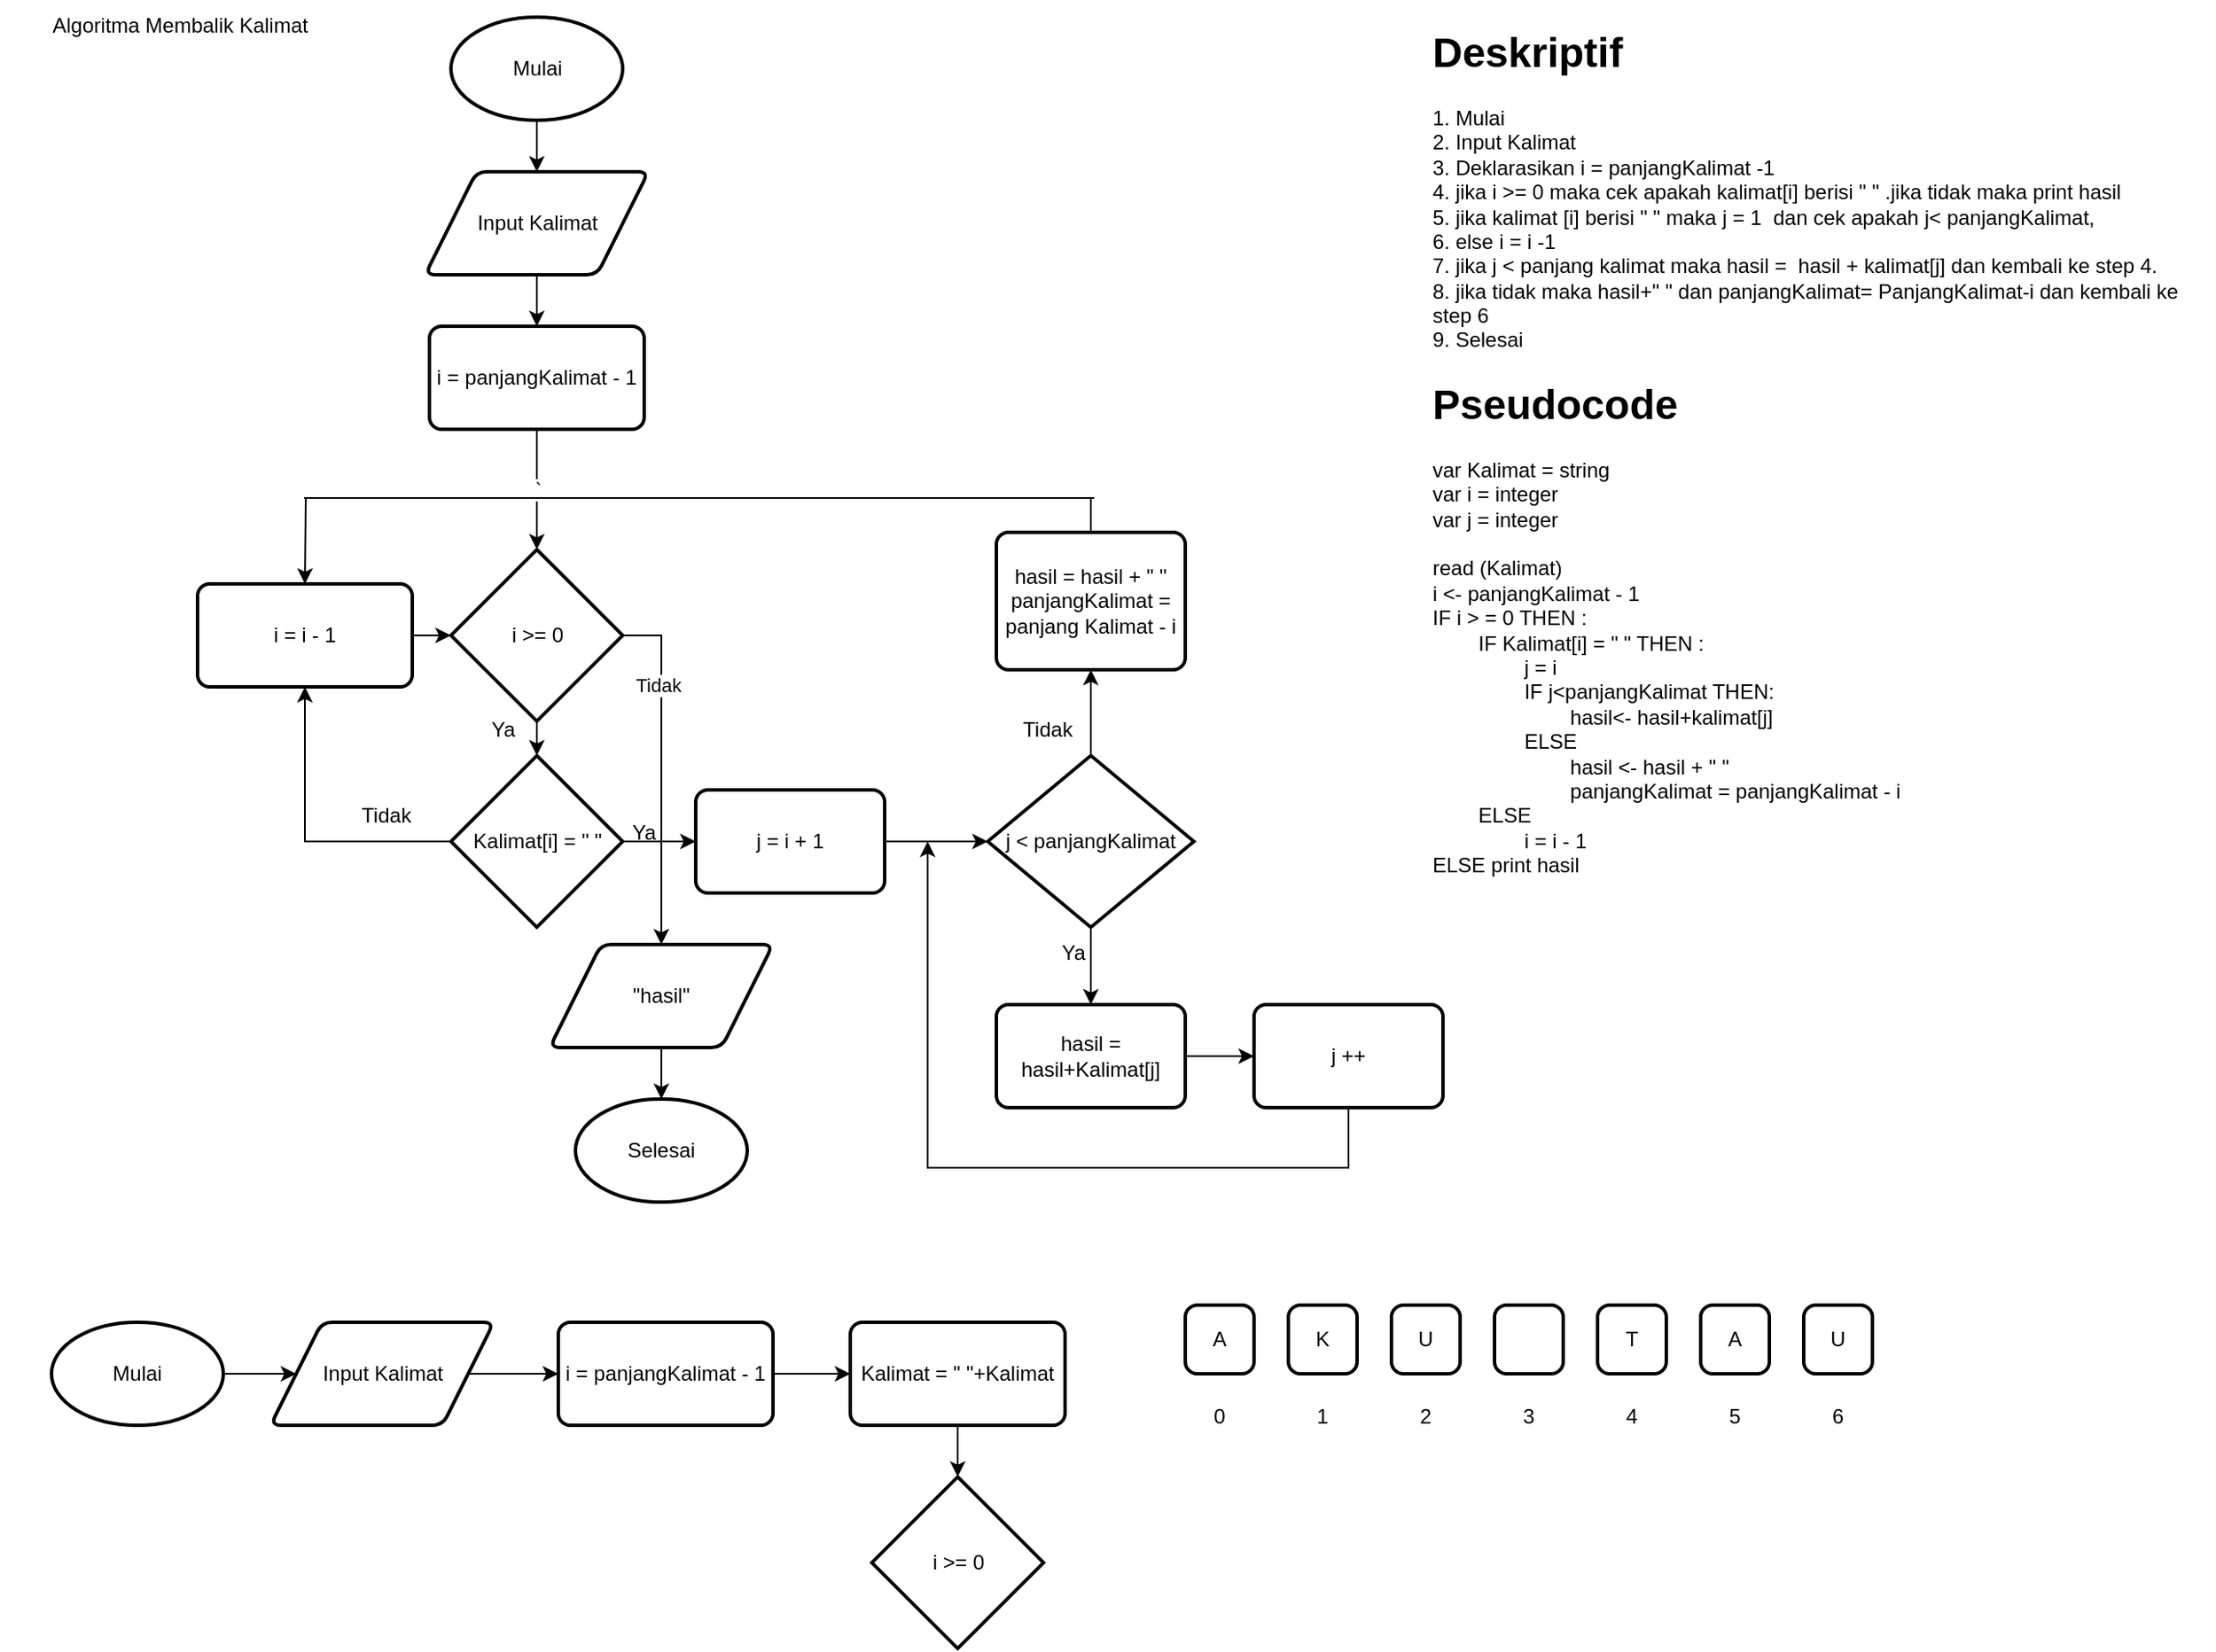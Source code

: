 <mxfile version="16.2.4" type="google"><diagram id="vsF8k1Mw8mbujyUA6mct" name="Page-1"><mxGraphModel dx="1038" dy="571" grid="1" gridSize="10" guides="1" tooltips="1" connect="1" arrows="1" fold="1" page="1" pageScale="1" pageWidth="827" pageHeight="1169" math="0" shadow="0"><root><mxCell id="0"/><mxCell id="1" parent="0"/><mxCell id="2I9zfeDGD0PEoXJ92yNx-1" value="Algoritma Membalik Kalimat" style="text;html=1;strokeColor=none;fillColor=none;align=center;verticalAlign=middle;whiteSpace=wrap;rounded=0;" parent="1" vertex="1"><mxGeometry width="210" height="30" as="geometry"/></mxCell><mxCell id="2I9zfeDGD0PEoXJ92yNx-11" value="`" style="edgeStyle=orthogonalEdgeStyle;rounded=0;orthogonalLoop=1;jettySize=auto;html=1;" parent="1" source="2I9zfeDGD0PEoXJ92yNx-4" target="2I9zfeDGD0PEoXJ92yNx-9" edge="1"><mxGeometry relative="1" as="geometry"/></mxCell><mxCell id="2I9zfeDGD0PEoXJ92yNx-4" value="i = panjangKalimat - 1" style="rounded=1;whiteSpace=wrap;html=1;absoluteArcSize=1;arcSize=14;strokeWidth=2;" parent="1" vertex="1"><mxGeometry x="250" y="190" width="125" height="60" as="geometry"/></mxCell><mxCell id="2I9zfeDGD0PEoXJ92yNx-7" value="" style="edgeStyle=orthogonalEdgeStyle;rounded=0;orthogonalLoop=1;jettySize=auto;html=1;" parent="1" source="2I9zfeDGD0PEoXJ92yNx-5" target="2I9zfeDGD0PEoXJ92yNx-6" edge="1"><mxGeometry relative="1" as="geometry"/></mxCell><mxCell id="2I9zfeDGD0PEoXJ92yNx-5" value="Mulai" style="strokeWidth=2;html=1;shape=mxgraph.flowchart.start_1;whiteSpace=wrap;" parent="1" vertex="1"><mxGeometry x="262.5" y="10" width="100" height="60" as="geometry"/></mxCell><mxCell id="2I9zfeDGD0PEoXJ92yNx-8" value="" style="edgeStyle=orthogonalEdgeStyle;rounded=0;orthogonalLoop=1;jettySize=auto;html=1;" parent="1" source="2I9zfeDGD0PEoXJ92yNx-6" target="2I9zfeDGD0PEoXJ92yNx-4" edge="1"><mxGeometry relative="1" as="geometry"/></mxCell><mxCell id="2I9zfeDGD0PEoXJ92yNx-6" value="Input Kalimat" style="shape=parallelogram;html=1;strokeWidth=2;perimeter=parallelogramPerimeter;whiteSpace=wrap;rounded=1;arcSize=12;size=0.23;" parent="1" vertex="1"><mxGeometry x="247.5" y="100" width="130" height="60" as="geometry"/></mxCell><mxCell id="2I9zfeDGD0PEoXJ92yNx-14" value="" style="edgeStyle=orthogonalEdgeStyle;rounded=0;orthogonalLoop=1;jettySize=auto;html=1;" parent="1" source="2I9zfeDGD0PEoXJ92yNx-9" target="2I9zfeDGD0PEoXJ92yNx-13" edge="1"><mxGeometry relative="1" as="geometry"/></mxCell><mxCell id="2I9zfeDGD0PEoXJ92yNx-9" value="i &amp;gt;= 0" style="strokeWidth=2;html=1;shape=mxgraph.flowchart.decision;whiteSpace=wrap;" parent="1" vertex="1"><mxGeometry x="262.5" y="320" width="100" height="100" as="geometry"/></mxCell><mxCell id="2I9zfeDGD0PEoXJ92yNx-12" value="" style="edgeStyle=orthogonalEdgeStyle;rounded=0;orthogonalLoop=1;jettySize=auto;html=1;" parent="1" source="2I9zfeDGD0PEoXJ92yNx-10" target="2I9zfeDGD0PEoXJ92yNx-9" edge="1"><mxGeometry relative="1" as="geometry"/></mxCell><mxCell id="2I9zfeDGD0PEoXJ92yNx-10" value="i = i - 1" style="rounded=1;whiteSpace=wrap;html=1;absoluteArcSize=1;arcSize=14;strokeWidth=2;" parent="1" vertex="1"><mxGeometry x="115" y="340" width="125" height="60" as="geometry"/></mxCell><mxCell id="2I9zfeDGD0PEoXJ92yNx-15" style="edgeStyle=orthogonalEdgeStyle;rounded=0;orthogonalLoop=1;jettySize=auto;html=1;entryX=0.5;entryY=1;entryDx=0;entryDy=0;" parent="1" source="2I9zfeDGD0PEoXJ92yNx-13" target="2I9zfeDGD0PEoXJ92yNx-10" edge="1"><mxGeometry relative="1" as="geometry"/></mxCell><mxCell id="2I9zfeDGD0PEoXJ92yNx-19" value="" style="edgeStyle=orthogonalEdgeStyle;rounded=0;orthogonalLoop=1;jettySize=auto;html=1;" parent="1" source="2I9zfeDGD0PEoXJ92yNx-13" target="2I9zfeDGD0PEoXJ92yNx-18" edge="1"><mxGeometry relative="1" as="geometry"/></mxCell><mxCell id="2I9zfeDGD0PEoXJ92yNx-13" value="Kalimat[i] = &quot; &quot;" style="strokeWidth=2;html=1;shape=mxgraph.flowchart.decision;whiteSpace=wrap;" parent="1" vertex="1"><mxGeometry x="262.5" y="440" width="100" height="100" as="geometry"/></mxCell><mxCell id="2I9zfeDGD0PEoXJ92yNx-16" value="Tidak" style="text;html=1;strokeColor=none;fillColor=none;align=center;verticalAlign=middle;whiteSpace=wrap;rounded=0;" parent="1" vertex="1"><mxGeometry x="195" y="460" width="60" height="30" as="geometry"/></mxCell><mxCell id="2I9zfeDGD0PEoXJ92yNx-17" value="Ya" style="text;html=1;strokeColor=none;fillColor=none;align=center;verticalAlign=middle;whiteSpace=wrap;rounded=0;" parent="1" vertex="1"><mxGeometry x="262.5" y="410" width="60" height="30" as="geometry"/></mxCell><mxCell id="2I9zfeDGD0PEoXJ92yNx-24" value="" style="edgeStyle=orthogonalEdgeStyle;rounded=0;orthogonalLoop=1;jettySize=auto;html=1;" parent="1" source="2I9zfeDGD0PEoXJ92yNx-18" target="2I9zfeDGD0PEoXJ92yNx-23" edge="1"><mxGeometry relative="1" as="geometry"/></mxCell><mxCell id="2I9zfeDGD0PEoXJ92yNx-18" value="j = i + 1" style="rounded=1;whiteSpace=wrap;html=1;absoluteArcSize=1;arcSize=14;strokeWidth=2;" parent="1" vertex="1"><mxGeometry x="405" y="460" width="110" height="60" as="geometry"/></mxCell><mxCell id="PYEA6rHJpI1nCF33wbRB-3" value="" style="edgeStyle=orthogonalEdgeStyle;rounded=0;orthogonalLoop=1;jettySize=auto;html=1;" parent="1" source="2I9zfeDGD0PEoXJ92yNx-21" target="PYEA6rHJpI1nCF33wbRB-1" edge="1"><mxGeometry relative="1" as="geometry"/></mxCell><mxCell id="2I9zfeDGD0PEoXJ92yNx-21" value="hasil = hasil+Kalimat[j]" style="rounded=1;whiteSpace=wrap;html=1;absoluteArcSize=1;arcSize=14;strokeWidth=2;" parent="1" vertex="1"><mxGeometry x="580" y="585" width="110" height="60" as="geometry"/></mxCell><mxCell id="2I9zfeDGD0PEoXJ92yNx-25" value="" style="edgeStyle=orthogonalEdgeStyle;rounded=0;orthogonalLoop=1;jettySize=auto;html=1;" parent="1" source="2I9zfeDGD0PEoXJ92yNx-23" target="2I9zfeDGD0PEoXJ92yNx-21" edge="1"><mxGeometry relative="1" as="geometry"/></mxCell><mxCell id="2I9zfeDGD0PEoXJ92yNx-34" value="" style="edgeStyle=orthogonalEdgeStyle;rounded=0;orthogonalLoop=1;jettySize=auto;html=1;" parent="1" source="2I9zfeDGD0PEoXJ92yNx-23" target="2I9zfeDGD0PEoXJ92yNx-33" edge="1"><mxGeometry relative="1" as="geometry"/></mxCell><mxCell id="2I9zfeDGD0PEoXJ92yNx-23" value="j &amp;lt; panjangKalimat" style="strokeWidth=2;html=1;shape=mxgraph.flowchart.decision;whiteSpace=wrap;" parent="1" vertex="1"><mxGeometry x="575" y="440" width="120" height="100" as="geometry"/></mxCell><mxCell id="2I9zfeDGD0PEoXJ92yNx-27" value="Ya" style="text;html=1;strokeColor=none;fillColor=none;align=center;verticalAlign=middle;whiteSpace=wrap;rounded=0;" parent="1" vertex="1"><mxGeometry x="595" y="540" width="60" height="30" as="geometry"/></mxCell><mxCell id="2I9zfeDGD0PEoXJ92yNx-29" value="" style="endArrow=none;html=1;rounded=0;" parent="1" edge="1"><mxGeometry width="50" height="50" relative="1" as="geometry"><mxPoint x="177" y="290" as="sourcePoint"/><mxPoint x="637" y="290" as="targetPoint"/></mxGeometry></mxCell><mxCell id="2I9zfeDGD0PEoXJ92yNx-30" value="" style="endArrow=classic;html=1;rounded=0;entryX=0.5;entryY=0;entryDx=0;entryDy=0;" parent="1" target="2I9zfeDGD0PEoXJ92yNx-10" edge="1"><mxGeometry width="50" height="50" relative="1" as="geometry"><mxPoint x="178" y="290" as="sourcePoint"/><mxPoint x="375" y="330" as="targetPoint"/></mxGeometry></mxCell><mxCell id="2I9zfeDGD0PEoXJ92yNx-32" value="Tidak" style="text;html=1;strokeColor=none;fillColor=none;align=center;verticalAlign=middle;whiteSpace=wrap;rounded=0;" parent="1" vertex="1"><mxGeometry x="580" y="410" width="60" height="30" as="geometry"/></mxCell><mxCell id="2I9zfeDGD0PEoXJ92yNx-33" value="hasil = hasil + &quot; &quot;&lt;br&gt;panjangKalimat = panjang Kalimat - i" style="rounded=1;whiteSpace=wrap;html=1;absoluteArcSize=1;arcSize=14;strokeWidth=2;" parent="1" vertex="1"><mxGeometry x="580" y="310" width="110" height="80" as="geometry"/></mxCell><mxCell id="2I9zfeDGD0PEoXJ92yNx-35" value="" style="endArrow=none;html=1;rounded=0;" parent="1" source="2I9zfeDGD0PEoXJ92yNx-33" edge="1"><mxGeometry width="50" height="50" relative="1" as="geometry"><mxPoint x="325" y="470" as="sourcePoint"/><mxPoint x="635" y="290" as="targetPoint"/></mxGeometry></mxCell><mxCell id="2I9zfeDGD0PEoXJ92yNx-44" value="" style="edgeStyle=orthogonalEdgeStyle;rounded=0;orthogonalLoop=1;jettySize=auto;html=1;" parent="1" source="2I9zfeDGD0PEoXJ92yNx-40" target="2I9zfeDGD0PEoXJ92yNx-43" edge="1"><mxGeometry relative="1" as="geometry"/></mxCell><mxCell id="2I9zfeDGD0PEoXJ92yNx-40" value="&quot;hasil&quot;" style="shape=parallelogram;html=1;strokeWidth=2;perimeter=parallelogramPerimeter;whiteSpace=wrap;rounded=1;arcSize=12;size=0.23;" parent="1" vertex="1"><mxGeometry x="320" y="550" width="130" height="60" as="geometry"/></mxCell><mxCell id="2I9zfeDGD0PEoXJ92yNx-41" value="" style="endArrow=classic;html=1;rounded=0;exitX=1;exitY=0.5;exitDx=0;exitDy=0;exitPerimeter=0;entryX=0.5;entryY=0;entryDx=0;entryDy=0;" parent="1" source="2I9zfeDGD0PEoXJ92yNx-9" target="2I9zfeDGD0PEoXJ92yNx-40" edge="1"><mxGeometry width="50" height="50" relative="1" as="geometry"><mxPoint x="385" y="390" as="sourcePoint"/><mxPoint x="375" y="540" as="targetPoint"/><Array as="points"><mxPoint x="385" y="370"/></Array></mxGeometry></mxCell><mxCell id="2I9zfeDGD0PEoXJ92yNx-42" value="Tidak" style="edgeLabel;html=1;align=center;verticalAlign=middle;resizable=0;points=[];" parent="2I9zfeDGD0PEoXJ92yNx-41" vertex="1" connectable="0"><mxGeometry x="-0.496" y="-2" relative="1" as="geometry"><mxPoint as="offset"/></mxGeometry></mxCell><mxCell id="2I9zfeDGD0PEoXJ92yNx-43" value="Selesai" style="strokeWidth=2;html=1;shape=mxgraph.flowchart.start_1;whiteSpace=wrap;" parent="1" vertex="1"><mxGeometry x="335" y="640" width="100" height="60" as="geometry"/></mxCell><mxCell id="2I9zfeDGD0PEoXJ92yNx-45" value="&lt;h1&gt;Deskriptif&lt;/h1&gt;&lt;div&gt;1. Mulai&lt;/div&gt;&lt;div&gt;2. Input Kalimat&lt;/div&gt;&lt;div&gt;3. Deklarasikan i = panjangKalimat -1&lt;/div&gt;&lt;div&gt;4. jika i &amp;gt;= 0 maka cek apakah kalimat[i] berisi &quot; &quot; .jika tidak maka print hasil&amp;nbsp;&lt;/div&gt;&lt;div&gt;5. jika kalimat [i] berisi &quot; &quot; maka j = 1&amp;nbsp; dan cek apakah j&amp;lt; panjangKalimat,&amp;nbsp;&lt;/div&gt;&lt;div&gt;6. else i = i -1&amp;nbsp;&lt;/div&gt;&lt;div&gt;7. jika j &amp;lt; panjang kalimat maka hasil =&amp;nbsp; hasil + kalimat[j] dan kembali ke step 4.&amp;nbsp;&lt;/div&gt;&lt;div&gt;8. jika tidak maka hasil+&quot; &quot; dan panjangKalimat= PanjangKalimat-i dan kembali ke step 6&lt;/div&gt;&lt;div&gt;9. Selesai&lt;/div&gt;&lt;div&gt;&lt;h1&gt;Pseudocode&lt;/h1&gt;&lt;/div&gt;&lt;div&gt;var Kalimat = string&lt;/div&gt;&lt;div&gt;var i = integer&lt;/div&gt;&lt;div&gt;var j = integer&lt;/div&gt;&lt;div&gt;&lt;br&gt;&lt;/div&gt;&lt;div&gt;read (Kalimat)&lt;/div&gt;&lt;div&gt;i &amp;lt;- panjangKalimat - 1&lt;/div&gt;&lt;div&gt;IF i &amp;gt; = 0 THEN :&lt;/div&gt;&lt;div&gt;&lt;span style=&quot;white-space: pre&quot;&gt;&#9;&lt;/span&gt;IF Kalimat[i] = &quot; &quot; THEN :&lt;br&gt;&lt;/div&gt;&lt;div&gt;&lt;span style=&quot;white-space: pre&quot;&gt;&#9;&lt;/span&gt;&lt;span style=&quot;white-space: pre&quot;&gt;&#9;&lt;/span&gt;j = i&lt;br&gt;&lt;/div&gt;&lt;div&gt;&lt;span style=&quot;white-space: pre&quot;&gt;&#9;&lt;/span&gt;&lt;span style=&quot;white-space: pre&quot;&gt;&#9;&lt;/span&gt;IF j&amp;lt;panjangKalimat THEN:&lt;br&gt;&lt;/div&gt;&lt;div&gt;&lt;span style=&quot;white-space: pre&quot;&gt;&#9;&lt;/span&gt;&lt;span style=&quot;white-space: pre&quot;&gt;&#9;&lt;/span&gt;&lt;span style=&quot;white-space: pre&quot;&gt;&#9;&lt;/span&gt;hasil&amp;lt;- hasil+kalimat[j]&lt;/div&gt;&lt;div&gt;&lt;span style=&quot;white-space: pre&quot;&gt;&#9;&lt;span style=&quot;white-space: pre&quot;&gt;&#9;&lt;/span&gt;E&lt;/span&gt;LSE&amp;nbsp;&lt;br&gt;&lt;/div&gt;&lt;div&gt;&lt;span style=&quot;white-space: pre&quot;&gt;&#9;&lt;/span&gt;&lt;span style=&quot;white-space: pre&quot;&gt;&#9;&lt;/span&gt;&lt;span style=&quot;white-space: pre&quot;&gt;&#9;&lt;/span&gt;hasil &amp;lt;- hasil + &quot; &quot;&lt;br&gt;&lt;/div&gt;&lt;div&gt;&lt;span style=&quot;white-space: pre&quot;&gt;&#9;&lt;/span&gt;&lt;span style=&quot;white-space: pre&quot;&gt;&#9;&lt;/span&gt;&lt;span style=&quot;white-space: pre&quot;&gt;&#9;&lt;/span&gt;panjangKalimat = panjangKalimat - i&lt;br&gt;&lt;/div&gt;&lt;div&gt;&lt;span style=&quot;white-space: pre&quot;&gt;&#9;&lt;/span&gt;ELSE&amp;nbsp;&lt;br&gt;&lt;/div&gt;&lt;div&gt;&lt;span style=&quot;white-space: pre&quot;&gt;&#9;&lt;/span&gt;&lt;span style=&quot;white-space: pre&quot;&gt;&#9;&lt;/span&gt;i = i - 1&lt;br&gt;&lt;/div&gt;&lt;div&gt;ELSE print hasil&lt;/div&gt;" style="text;html=1;strokeColor=none;fillColor=none;spacing=5;spacingTop=-20;whiteSpace=wrap;overflow=hidden;rounded=0;" parent="1" vertex="1"><mxGeometry x="829" y="11" width="460" height="569" as="geometry"/></mxCell><mxCell id="2I9zfeDGD0PEoXJ92yNx-47" value="Ya" style="text;html=1;strokeColor=none;fillColor=none;align=center;verticalAlign=middle;whiteSpace=wrap;rounded=0;" parent="1" vertex="1"><mxGeometry x="345" y="470" width="60" height="30" as="geometry"/></mxCell><mxCell id="PYEA6rHJpI1nCF33wbRB-4" style="edgeStyle=orthogonalEdgeStyle;rounded=0;orthogonalLoop=1;jettySize=auto;html=1;" parent="1" source="PYEA6rHJpI1nCF33wbRB-1" edge="1"><mxGeometry relative="1" as="geometry"><mxPoint x="540" y="490" as="targetPoint"/><Array as="points"><mxPoint x="785" y="680"/><mxPoint x="540" y="680"/></Array></mxGeometry></mxCell><mxCell id="PYEA6rHJpI1nCF33wbRB-1" value="j ++" style="rounded=1;whiteSpace=wrap;html=1;absoluteArcSize=1;arcSize=14;strokeWidth=2;" parent="1" vertex="1"><mxGeometry x="730" y="585" width="110" height="60" as="geometry"/></mxCell><mxCell id="4QuClOJkeGxPZzJ-T9_p-42" value="" style="edgeStyle=orthogonalEdgeStyle;rounded=0;orthogonalLoop=1;jettySize=auto;html=1;" edge="1" parent="1" source="4QuClOJkeGxPZzJ-T9_p-4" target="4QuClOJkeGxPZzJ-T9_p-40"><mxGeometry relative="1" as="geometry"/></mxCell><mxCell id="4QuClOJkeGxPZzJ-T9_p-4" value="i = panjangKalimat - 1" style="rounded=1;whiteSpace=wrap;html=1;absoluteArcSize=1;arcSize=14;strokeWidth=2;" vertex="1" parent="1"><mxGeometry x="325" y="770" width="125" height="60" as="geometry"/></mxCell><mxCell id="4QuClOJkeGxPZzJ-T9_p-39" value="" style="edgeStyle=orthogonalEdgeStyle;rounded=0;orthogonalLoop=1;jettySize=auto;html=1;" edge="1" parent="1" source="4QuClOJkeGxPZzJ-T9_p-7" target="4QuClOJkeGxPZzJ-T9_p-4"><mxGeometry relative="1" as="geometry"/></mxCell><mxCell id="4QuClOJkeGxPZzJ-T9_p-7" value="Input Kalimat" style="shape=parallelogram;html=1;strokeWidth=2;perimeter=parallelogramPerimeter;whiteSpace=wrap;rounded=1;arcSize=12;size=0.23;" vertex="1" parent="1"><mxGeometry x="157.5" y="770" width="130" height="60" as="geometry"/></mxCell><mxCell id="4QuClOJkeGxPZzJ-T9_p-38" value="" style="edgeStyle=orthogonalEdgeStyle;rounded=0;orthogonalLoop=1;jettySize=auto;html=1;" edge="1" parent="1" source="4QuClOJkeGxPZzJ-T9_p-37" target="4QuClOJkeGxPZzJ-T9_p-7"><mxGeometry relative="1" as="geometry"/></mxCell><mxCell id="4QuClOJkeGxPZzJ-T9_p-37" value="Mulai" style="strokeWidth=2;html=1;shape=mxgraph.flowchart.start_1;whiteSpace=wrap;" vertex="1" parent="1"><mxGeometry x="30" y="770" width="100" height="60" as="geometry"/></mxCell><mxCell id="4QuClOJkeGxPZzJ-T9_p-44" value="" style="edgeStyle=orthogonalEdgeStyle;rounded=0;orthogonalLoop=1;jettySize=auto;html=1;" edge="1" parent="1" source="4QuClOJkeGxPZzJ-T9_p-40" target="4QuClOJkeGxPZzJ-T9_p-43"><mxGeometry relative="1" as="geometry"/></mxCell><mxCell id="4QuClOJkeGxPZzJ-T9_p-40" value="Kalimat = &quot; &quot;+Kalimat" style="rounded=1;whiteSpace=wrap;html=1;absoluteArcSize=1;arcSize=14;strokeWidth=2;" vertex="1" parent="1"><mxGeometry x="495" y="770" width="125" height="60" as="geometry"/></mxCell><mxCell id="4QuClOJkeGxPZzJ-T9_p-43" value="i &amp;gt;= 0" style="strokeWidth=2;html=1;shape=mxgraph.flowchart.decision;whiteSpace=wrap;" vertex="1" parent="1"><mxGeometry x="507.5" y="860" width="100" height="100" as="geometry"/></mxCell><mxCell id="4QuClOJkeGxPZzJ-T9_p-46" value="A" style="rounded=1;whiteSpace=wrap;html=1;absoluteArcSize=1;arcSize=14;strokeWidth=2;" vertex="1" parent="1"><mxGeometry x="690" y="760" width="40" height="40" as="geometry"/></mxCell><mxCell id="4QuClOJkeGxPZzJ-T9_p-47" value="K" style="rounded=1;whiteSpace=wrap;html=1;absoluteArcSize=1;arcSize=14;strokeWidth=2;" vertex="1" parent="1"><mxGeometry x="750" y="760" width="40" height="40" as="geometry"/></mxCell><mxCell id="4QuClOJkeGxPZzJ-T9_p-48" value="U" style="rounded=1;whiteSpace=wrap;html=1;absoluteArcSize=1;arcSize=14;strokeWidth=2;" vertex="1" parent="1"><mxGeometry x="810" y="760" width="40" height="40" as="geometry"/></mxCell><mxCell id="4QuClOJkeGxPZzJ-T9_p-50" value="" style="rounded=1;whiteSpace=wrap;html=1;absoluteArcSize=1;arcSize=14;strokeWidth=2;" vertex="1" parent="1"><mxGeometry x="870" y="760" width="40" height="40" as="geometry"/></mxCell><mxCell id="4QuClOJkeGxPZzJ-T9_p-51" value="T" style="rounded=1;whiteSpace=wrap;html=1;absoluteArcSize=1;arcSize=14;strokeWidth=2;" vertex="1" parent="1"><mxGeometry x="930" y="760" width="40" height="40" as="geometry"/></mxCell><mxCell id="4QuClOJkeGxPZzJ-T9_p-52" value="A" style="rounded=1;whiteSpace=wrap;html=1;absoluteArcSize=1;arcSize=14;strokeWidth=2;" vertex="1" parent="1"><mxGeometry x="990" y="760" width="40" height="40" as="geometry"/></mxCell><mxCell id="4QuClOJkeGxPZzJ-T9_p-53" value="U" style="rounded=1;whiteSpace=wrap;html=1;absoluteArcSize=1;arcSize=14;strokeWidth=2;" vertex="1" parent="1"><mxGeometry x="1050" y="760" width="40" height="40" as="geometry"/></mxCell><mxCell id="4QuClOJkeGxPZzJ-T9_p-54" value="0" style="text;html=1;strokeColor=none;fillColor=none;align=center;verticalAlign=middle;whiteSpace=wrap;rounded=0;" vertex="1" parent="1"><mxGeometry x="680" y="810" width="60" height="30" as="geometry"/></mxCell><mxCell id="4QuClOJkeGxPZzJ-T9_p-56" value="1" style="text;html=1;strokeColor=none;fillColor=none;align=center;verticalAlign=middle;whiteSpace=wrap;rounded=0;" vertex="1" parent="1"><mxGeometry x="740" y="810" width="60" height="30" as="geometry"/></mxCell><mxCell id="4QuClOJkeGxPZzJ-T9_p-57" value="2&lt;span style=&quot;color: rgba(0 , 0 , 0 , 0) ; font-family: monospace ; font-size: 0px&quot;&gt;%3CmxGraphModel%3E%3Croot%3E%3CmxCell%20id%3D%220%22%2F%3E%3CmxCell%20id%3D%221%22%20parent%3D%220%22%2F%3E%3CmxCell%20id%3D%222%22%20value%3D%221%22%20style%3D%22text%3Bhtml%3D1%3BstrokeColor%3Dnone%3BfillColor%3Dnone%3Balign%3Dcenter%3BverticalAlign%3Dmiddle%3BwhiteSpace%3Dwrap%3Brounded%3D0%3B%22%20vertex%3D%221%22%20parent%3D%221%22%3E%3CmxGeometry%20x%3D%22680%22%20y%3D%22810%22%20width%3D%2260%22%20height%3D%2230%22%20as%3D%22geometry%22%2F%3E%3C%2FmxCell%3E%3C%2Froot%3E%3C%2FmxGraphModel%3E&lt;/span&gt;" style="text;html=1;strokeColor=none;fillColor=none;align=center;verticalAlign=middle;whiteSpace=wrap;rounded=0;" vertex="1" parent="1"><mxGeometry x="800" y="810" width="60" height="30" as="geometry"/></mxCell><mxCell id="4QuClOJkeGxPZzJ-T9_p-58" value="3" style="text;html=1;strokeColor=none;fillColor=none;align=center;verticalAlign=middle;whiteSpace=wrap;rounded=0;" vertex="1" parent="1"><mxGeometry x="860" y="810" width="60" height="30" as="geometry"/></mxCell><mxCell id="4QuClOJkeGxPZzJ-T9_p-59" value="4" style="text;html=1;strokeColor=none;fillColor=none;align=center;verticalAlign=middle;whiteSpace=wrap;rounded=0;" vertex="1" parent="1"><mxGeometry x="920" y="810" width="60" height="30" as="geometry"/></mxCell><mxCell id="4QuClOJkeGxPZzJ-T9_p-60" value="5" style="text;html=1;strokeColor=none;fillColor=none;align=center;verticalAlign=middle;whiteSpace=wrap;rounded=0;" vertex="1" parent="1"><mxGeometry x="980" y="810" width="60" height="30" as="geometry"/></mxCell><mxCell id="4QuClOJkeGxPZzJ-T9_p-61" value="6" style="text;html=1;strokeColor=none;fillColor=none;align=center;verticalAlign=middle;whiteSpace=wrap;rounded=0;" vertex="1" parent="1"><mxGeometry x="1040" y="810" width="60" height="30" as="geometry"/></mxCell></root></mxGraphModel></diagram></mxfile>